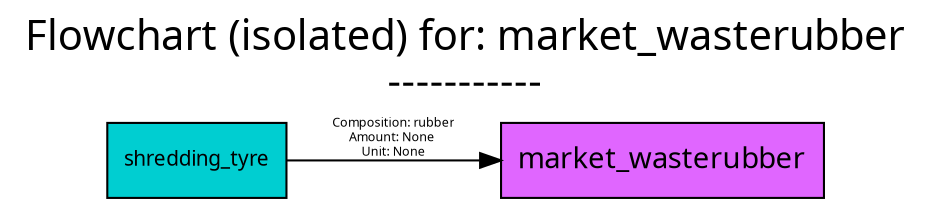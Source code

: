 digraph {
	graph [bb="0,0,396,91",
		font=Cabin,
		fontname=Cabin,
		fontsize=20,
		label="Flowchart (isolated) for: market_wasterubber
-----------",
		labeljust=c,
		labelloc=tc,
		lheight=0.61,
		lp="198,65",
		lwidth=5.28,
		nodesep=0.6,
		rankdir=LR,
		ranksep=0.6
	];
	node [label="\N"];
	market_wasterubber	[fillcolor=mediumorchid1,
		fontname=Cabin,
		fontsize=14,
		height=0.5,
		pos="286,18",
		shape=box,
		style=filled,
		width=1.9444];
	shredding_tyre	[fillcolor=darkturquoise,
		fontname=Cabin,
		fontsize=10,
		height=0.5,
		pos="80,18",
		shape=box,
		style=filled,
		width=1.1111];
	shredding_tyre -> market_wasterubber	[color=black,
		fontname=Cabin,
		fontsize=6,
		label="Composition: rubber
Amount: None 
Unit: None",
		lp="168,28.5",
		pos="e,215.63,18 120.33,18 144.47,18 176.24,18 205.43,18"];
}

